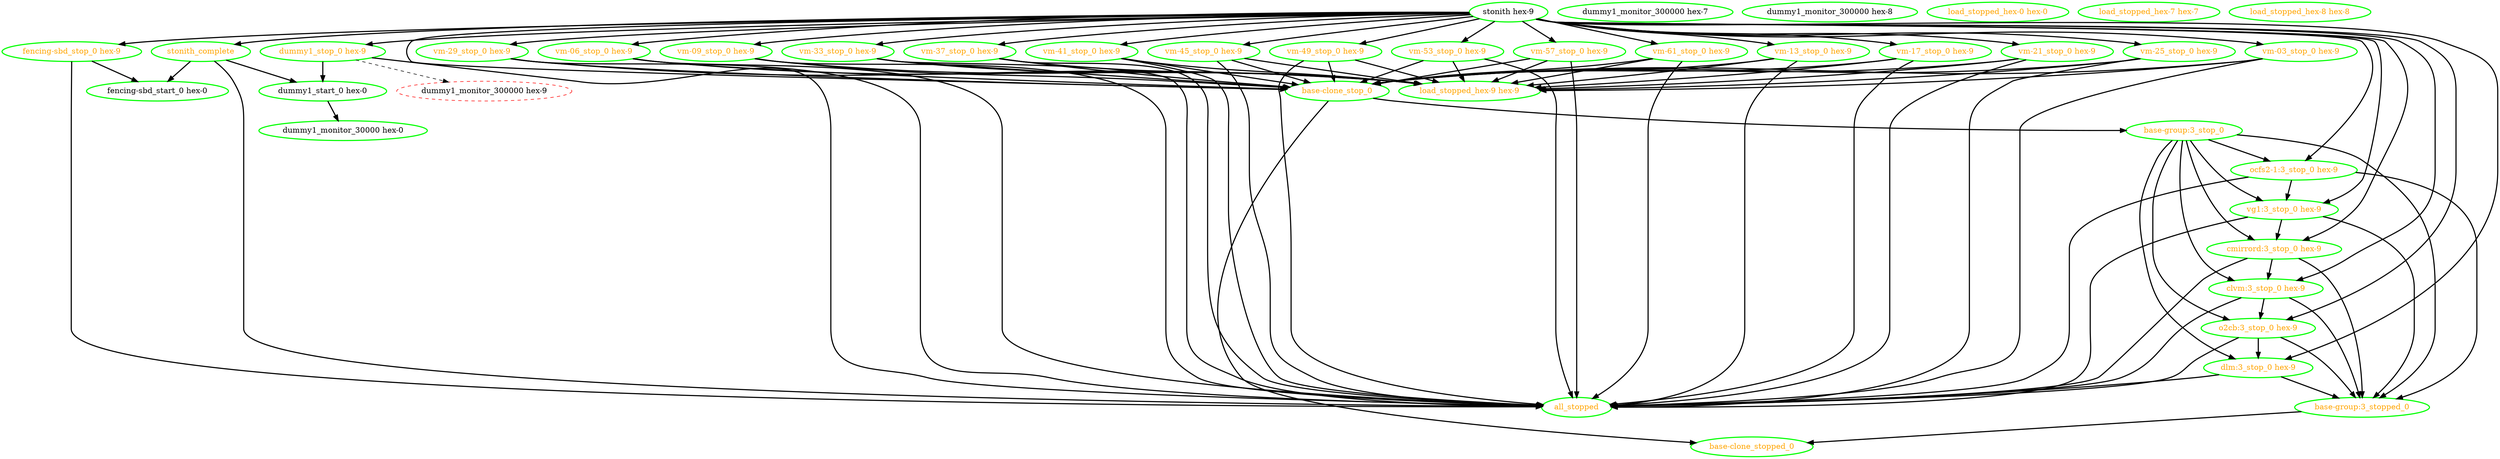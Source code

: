 digraph "g" {
"all_stopped" [ style=bold color="green" fontcolor="orange" ]
"base-clone_stop_0" -> "base-clone_stopped_0" [ style = bold]
"base-clone_stop_0" -> "base-group:3_stop_0" [ style = bold]
"base-clone_stop_0" [ style=bold color="green" fontcolor="orange" ]
"base-clone_stopped_0" [ style=bold color="green" fontcolor="orange" ]
"base-group:3_stop_0" -> "base-group:3_stopped_0" [ style = bold]
"base-group:3_stop_0" -> "clvm:3_stop_0 hex-9" [ style = bold]
"base-group:3_stop_0" -> "cmirrord:3_stop_0 hex-9" [ style = bold]
"base-group:3_stop_0" -> "dlm:3_stop_0 hex-9" [ style = bold]
"base-group:3_stop_0" -> "o2cb:3_stop_0 hex-9" [ style = bold]
"base-group:3_stop_0" -> "ocfs2-1:3_stop_0 hex-9" [ style = bold]
"base-group:3_stop_0" -> "vg1:3_stop_0 hex-9" [ style = bold]
"base-group:3_stop_0" [ style=bold color="green" fontcolor="orange" ]
"base-group:3_stopped_0" -> "base-clone_stopped_0" [ style = bold]
"base-group:3_stopped_0" [ style=bold color="green" fontcolor="orange" ]
"clvm:3_stop_0 hex-9" -> "all_stopped" [ style = bold]
"clvm:3_stop_0 hex-9" -> "base-group:3_stopped_0" [ style = bold]
"clvm:3_stop_0 hex-9" -> "o2cb:3_stop_0 hex-9" [ style = bold]
"clvm:3_stop_0 hex-9" [ style=bold color="green" fontcolor="orange" ]
"cmirrord:3_stop_0 hex-9" -> "all_stopped" [ style = bold]
"cmirrord:3_stop_0 hex-9" -> "base-group:3_stopped_0" [ style = bold]
"cmirrord:3_stop_0 hex-9" -> "clvm:3_stop_0 hex-9" [ style = bold]
"cmirrord:3_stop_0 hex-9" [ style=bold color="green" fontcolor="orange" ]
"dlm:3_stop_0 hex-9" -> "all_stopped" [ style = bold]
"dlm:3_stop_0 hex-9" -> "base-group:3_stopped_0" [ style = bold]
"dlm:3_stop_0 hex-9" [ style=bold color="green" fontcolor="orange" ]
"dummy1_monitor_30000 hex-0" [ style=bold color="green" fontcolor="black" ]
"dummy1_monitor_300000 hex-7" [ style=bold color="green" fontcolor="black" ]
"dummy1_monitor_300000 hex-8" [ style=bold color="green" fontcolor="black" ]
"dummy1_monitor_300000 hex-9" [ style=dashed color="red" fontcolor="black" ]
"dummy1_start_0 hex-0" -> "dummy1_monitor_30000 hex-0" [ style = bold]
"dummy1_start_0 hex-0" [ style=bold color="green" fontcolor="black" ]
"dummy1_stop_0 hex-9" -> "all_stopped" [ style = bold]
"dummy1_stop_0 hex-9" -> "dummy1_monitor_300000 hex-9" [ style = dashed]
"dummy1_stop_0 hex-9" -> "dummy1_start_0 hex-0" [ style = bold]
"dummy1_stop_0 hex-9" [ style=bold color="green" fontcolor="orange" ]
"fencing-sbd_start_0 hex-0" [ style=bold color="green" fontcolor="black" ]
"fencing-sbd_stop_0 hex-9" -> "all_stopped" [ style = bold]
"fencing-sbd_stop_0 hex-9" -> "fencing-sbd_start_0 hex-0" [ style = bold]
"fencing-sbd_stop_0 hex-9" [ style=bold color="green" fontcolor="orange" ]
"load_stopped_hex-0 hex-0" [ style=bold color="green" fontcolor="orange" ]
"load_stopped_hex-7 hex-7" [ style=bold color="green" fontcolor="orange" ]
"load_stopped_hex-8 hex-8" [ style=bold color="green" fontcolor="orange" ]
"load_stopped_hex-9 hex-9" [ style=bold color="green" fontcolor="orange" ]
"o2cb:3_stop_0 hex-9" -> "all_stopped" [ style = bold]
"o2cb:3_stop_0 hex-9" -> "base-group:3_stopped_0" [ style = bold]
"o2cb:3_stop_0 hex-9" -> "dlm:3_stop_0 hex-9" [ style = bold]
"o2cb:3_stop_0 hex-9" [ style=bold color="green" fontcolor="orange" ]
"ocfs2-1:3_stop_0 hex-9" -> "all_stopped" [ style = bold]
"ocfs2-1:3_stop_0 hex-9" -> "base-group:3_stopped_0" [ style = bold]
"ocfs2-1:3_stop_0 hex-9" -> "vg1:3_stop_0 hex-9" [ style = bold]
"ocfs2-1:3_stop_0 hex-9" [ style=bold color="green" fontcolor="orange" ]
"stonith hex-9" -> "base-clone_stop_0" [ style = bold]
"stonith hex-9" -> "clvm:3_stop_0 hex-9" [ style = bold]
"stonith hex-9" -> "cmirrord:3_stop_0 hex-9" [ style = bold]
"stonith hex-9" -> "dlm:3_stop_0 hex-9" [ style = bold]
"stonith hex-9" -> "dummy1_stop_0 hex-9" [ style = bold]
"stonith hex-9" -> "fencing-sbd_stop_0 hex-9" [ style = bold]
"stonith hex-9" -> "o2cb:3_stop_0 hex-9" [ style = bold]
"stonith hex-9" -> "ocfs2-1:3_stop_0 hex-9" [ style = bold]
"stonith hex-9" -> "stonith_complete" [ style = bold]
"stonith hex-9" -> "vg1:3_stop_0 hex-9" [ style = bold]
"stonith hex-9" -> "vm-03_stop_0 hex-9" [ style = bold]
"stonith hex-9" -> "vm-06_stop_0 hex-9" [ style = bold]
"stonith hex-9" -> "vm-09_stop_0 hex-9" [ style = bold]
"stonith hex-9" -> "vm-13_stop_0 hex-9" [ style = bold]
"stonith hex-9" -> "vm-17_stop_0 hex-9" [ style = bold]
"stonith hex-9" -> "vm-21_stop_0 hex-9" [ style = bold]
"stonith hex-9" -> "vm-25_stop_0 hex-9" [ style = bold]
"stonith hex-9" -> "vm-29_stop_0 hex-9" [ style = bold]
"stonith hex-9" -> "vm-33_stop_0 hex-9" [ style = bold]
"stonith hex-9" -> "vm-37_stop_0 hex-9" [ style = bold]
"stonith hex-9" -> "vm-41_stop_0 hex-9" [ style = bold]
"stonith hex-9" -> "vm-45_stop_0 hex-9" [ style = bold]
"stonith hex-9" -> "vm-49_stop_0 hex-9" [ style = bold]
"stonith hex-9" -> "vm-53_stop_0 hex-9" [ style = bold]
"stonith hex-9" -> "vm-57_stop_0 hex-9" [ style = bold]
"stonith hex-9" -> "vm-61_stop_0 hex-9" [ style = bold]
"stonith hex-9" [ style=bold color="green" fontcolor="black" ]
"stonith_complete" -> "all_stopped" [ style = bold]
"stonith_complete" -> "dummy1_start_0 hex-0" [ style = bold]
"stonith_complete" -> "fencing-sbd_start_0 hex-0" [ style = bold]
"stonith_complete" [ style=bold color="green" fontcolor="orange" ]
"vg1:3_stop_0 hex-9" -> "all_stopped" [ style = bold]
"vg1:3_stop_0 hex-9" -> "base-group:3_stopped_0" [ style = bold]
"vg1:3_stop_0 hex-9" -> "cmirrord:3_stop_0 hex-9" [ style = bold]
"vg1:3_stop_0 hex-9" [ style=bold color="green" fontcolor="orange" ]
"vm-03_stop_0 hex-9" -> "all_stopped" [ style = bold]
"vm-03_stop_0 hex-9" -> "base-clone_stop_0" [ style = bold]
"vm-03_stop_0 hex-9" -> "load_stopped_hex-9 hex-9" [ style = bold]
"vm-03_stop_0 hex-9" [ style=bold color="green" fontcolor="orange" ]
"vm-06_stop_0 hex-9" -> "all_stopped" [ style = bold]
"vm-06_stop_0 hex-9" -> "base-clone_stop_0" [ style = bold]
"vm-06_stop_0 hex-9" -> "load_stopped_hex-9 hex-9" [ style = bold]
"vm-06_stop_0 hex-9" [ style=bold color="green" fontcolor="orange" ]
"vm-09_stop_0 hex-9" -> "all_stopped" [ style = bold]
"vm-09_stop_0 hex-9" -> "base-clone_stop_0" [ style = bold]
"vm-09_stop_0 hex-9" -> "load_stopped_hex-9 hex-9" [ style = bold]
"vm-09_stop_0 hex-9" [ style=bold color="green" fontcolor="orange" ]
"vm-13_stop_0 hex-9" -> "all_stopped" [ style = bold]
"vm-13_stop_0 hex-9" -> "base-clone_stop_0" [ style = bold]
"vm-13_stop_0 hex-9" -> "load_stopped_hex-9 hex-9" [ style = bold]
"vm-13_stop_0 hex-9" [ style=bold color="green" fontcolor="orange" ]
"vm-17_stop_0 hex-9" -> "all_stopped" [ style = bold]
"vm-17_stop_0 hex-9" -> "base-clone_stop_0" [ style = bold]
"vm-17_stop_0 hex-9" -> "load_stopped_hex-9 hex-9" [ style = bold]
"vm-17_stop_0 hex-9" [ style=bold color="green" fontcolor="orange" ]
"vm-21_stop_0 hex-9" -> "all_stopped" [ style = bold]
"vm-21_stop_0 hex-9" -> "base-clone_stop_0" [ style = bold]
"vm-21_stop_0 hex-9" -> "load_stopped_hex-9 hex-9" [ style = bold]
"vm-21_stop_0 hex-9" [ style=bold color="green" fontcolor="orange" ]
"vm-25_stop_0 hex-9" -> "all_stopped" [ style = bold]
"vm-25_stop_0 hex-9" -> "base-clone_stop_0" [ style = bold]
"vm-25_stop_0 hex-9" -> "load_stopped_hex-9 hex-9" [ style = bold]
"vm-25_stop_0 hex-9" [ style=bold color="green" fontcolor="orange" ]
"vm-29_stop_0 hex-9" -> "all_stopped" [ style = bold]
"vm-29_stop_0 hex-9" -> "base-clone_stop_0" [ style = bold]
"vm-29_stop_0 hex-9" -> "load_stopped_hex-9 hex-9" [ style = bold]
"vm-29_stop_0 hex-9" [ style=bold color="green" fontcolor="orange" ]
"vm-33_stop_0 hex-9" -> "all_stopped" [ style = bold]
"vm-33_stop_0 hex-9" -> "base-clone_stop_0" [ style = bold]
"vm-33_stop_0 hex-9" -> "load_stopped_hex-9 hex-9" [ style = bold]
"vm-33_stop_0 hex-9" [ style=bold color="green" fontcolor="orange" ]
"vm-37_stop_0 hex-9" -> "all_stopped" [ style = bold]
"vm-37_stop_0 hex-9" -> "base-clone_stop_0" [ style = bold]
"vm-37_stop_0 hex-9" -> "load_stopped_hex-9 hex-9" [ style = bold]
"vm-37_stop_0 hex-9" [ style=bold color="green" fontcolor="orange" ]
"vm-41_stop_0 hex-9" -> "all_stopped" [ style = bold]
"vm-41_stop_0 hex-9" -> "base-clone_stop_0" [ style = bold]
"vm-41_stop_0 hex-9" -> "load_stopped_hex-9 hex-9" [ style = bold]
"vm-41_stop_0 hex-9" [ style=bold color="green" fontcolor="orange" ]
"vm-45_stop_0 hex-9" -> "all_stopped" [ style = bold]
"vm-45_stop_0 hex-9" -> "base-clone_stop_0" [ style = bold]
"vm-45_stop_0 hex-9" -> "load_stopped_hex-9 hex-9" [ style = bold]
"vm-45_stop_0 hex-9" [ style=bold color="green" fontcolor="orange" ]
"vm-49_stop_0 hex-9" -> "all_stopped" [ style = bold]
"vm-49_stop_0 hex-9" -> "base-clone_stop_0" [ style = bold]
"vm-49_stop_0 hex-9" -> "load_stopped_hex-9 hex-9" [ style = bold]
"vm-49_stop_0 hex-9" [ style=bold color="green" fontcolor="orange" ]
"vm-53_stop_0 hex-9" -> "all_stopped" [ style = bold]
"vm-53_stop_0 hex-9" -> "base-clone_stop_0" [ style = bold]
"vm-53_stop_0 hex-9" -> "load_stopped_hex-9 hex-9" [ style = bold]
"vm-53_stop_0 hex-9" [ style=bold color="green" fontcolor="orange" ]
"vm-57_stop_0 hex-9" -> "all_stopped" [ style = bold]
"vm-57_stop_0 hex-9" -> "base-clone_stop_0" [ style = bold]
"vm-57_stop_0 hex-9" -> "load_stopped_hex-9 hex-9" [ style = bold]
"vm-57_stop_0 hex-9" [ style=bold color="green" fontcolor="orange" ]
"vm-61_stop_0 hex-9" -> "all_stopped" [ style = bold]
"vm-61_stop_0 hex-9" -> "base-clone_stop_0" [ style = bold]
"vm-61_stop_0 hex-9" -> "load_stopped_hex-9 hex-9" [ style = bold]
"vm-61_stop_0 hex-9" [ style=bold color="green" fontcolor="orange" ]
}
